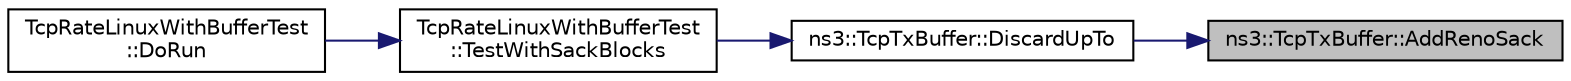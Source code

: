 digraph "ns3::TcpTxBuffer::AddRenoSack"
{
 // LATEX_PDF_SIZE
  edge [fontname="Helvetica",fontsize="10",labelfontname="Helvetica",labelfontsize="10"];
  node [fontname="Helvetica",fontsize="10",shape=record];
  rankdir="RL";
  Node1 [label="ns3::TcpTxBuffer::AddRenoSack",height=0.2,width=0.4,color="black", fillcolor="grey75", style="filled", fontcolor="black",tooltip="Emulate SACKs for SACKless connection: account for a new dupack."];
  Node1 -> Node2 [dir="back",color="midnightblue",fontsize="10",style="solid",fontname="Helvetica"];
  Node2 [label="ns3::TcpTxBuffer::DiscardUpTo",height=0.2,width=0.4,color="black", fillcolor="white", style="filled",URL="$classns3_1_1_tcp_tx_buffer.html#abc21a693005857d1f2185a32fc490d29",tooltip="Discard data up to but not including this sequence number."];
  Node2 -> Node3 [dir="back",color="midnightblue",fontsize="10",style="solid",fontname="Helvetica"];
  Node3 [label="TcpRateLinuxWithBufferTest\l::TestWithSackBlocks",height=0.2,width=0.4,color="black", fillcolor="white", style="filled",URL="$class_tcp_rate_linux_with_buffer_test.html#ab14d877f5f6c3c8f1e5715a41104585f",tooltip="Test with arbitary SACK scenario."];
  Node3 -> Node4 [dir="back",color="midnightblue",fontsize="10",style="solid",fontname="Helvetica"];
  Node4 [label="TcpRateLinuxWithBufferTest\l::DoRun",height=0.2,width=0.4,color="black", fillcolor="white", style="filled",URL="$class_tcp_rate_linux_with_buffer_test.html#a3b5486d4efb798fb5847e46d61131664",tooltip="Implementation to actually run this TestCase."];
}
